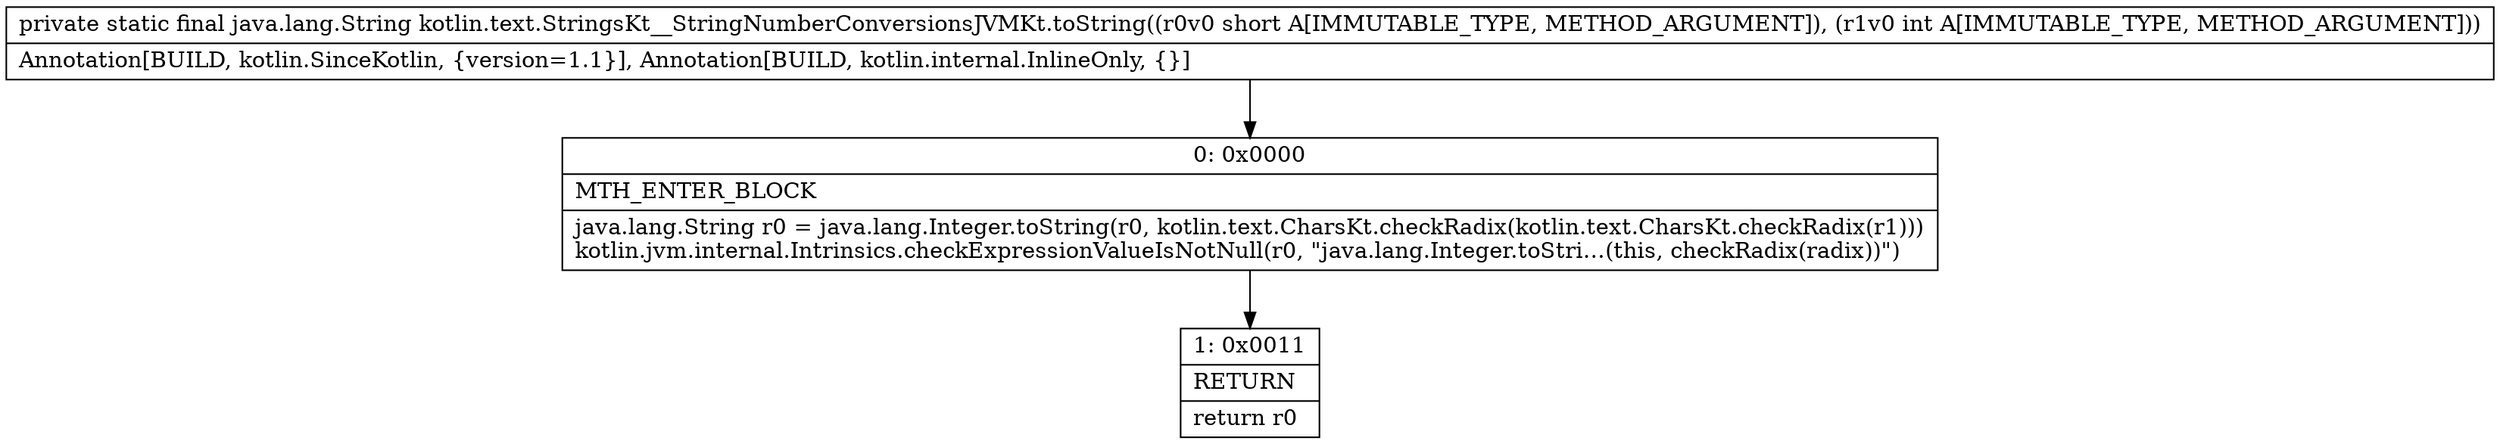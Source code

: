 digraph "CFG forkotlin.text.StringsKt__StringNumberConversionsJVMKt.toString(SI)Ljava\/lang\/String;" {
Node_0 [shape=record,label="{0\:\ 0x0000|MTH_ENTER_BLOCK\l|java.lang.String r0 = java.lang.Integer.toString(r0, kotlin.text.CharsKt.checkRadix(kotlin.text.CharsKt.checkRadix(r1)))\lkotlin.jvm.internal.Intrinsics.checkExpressionValueIsNotNull(r0, \"java.lang.Integer.toStri…(this, checkRadix(radix))\")\l}"];
Node_1 [shape=record,label="{1\:\ 0x0011|RETURN\l|return r0\l}"];
MethodNode[shape=record,label="{private static final java.lang.String kotlin.text.StringsKt__StringNumberConversionsJVMKt.toString((r0v0 short A[IMMUTABLE_TYPE, METHOD_ARGUMENT]), (r1v0 int A[IMMUTABLE_TYPE, METHOD_ARGUMENT]))  | Annotation[BUILD, kotlin.SinceKotlin, \{version=1.1\}], Annotation[BUILD, kotlin.internal.InlineOnly, \{\}]\l}"];
MethodNode -> Node_0;
Node_0 -> Node_1;
}

